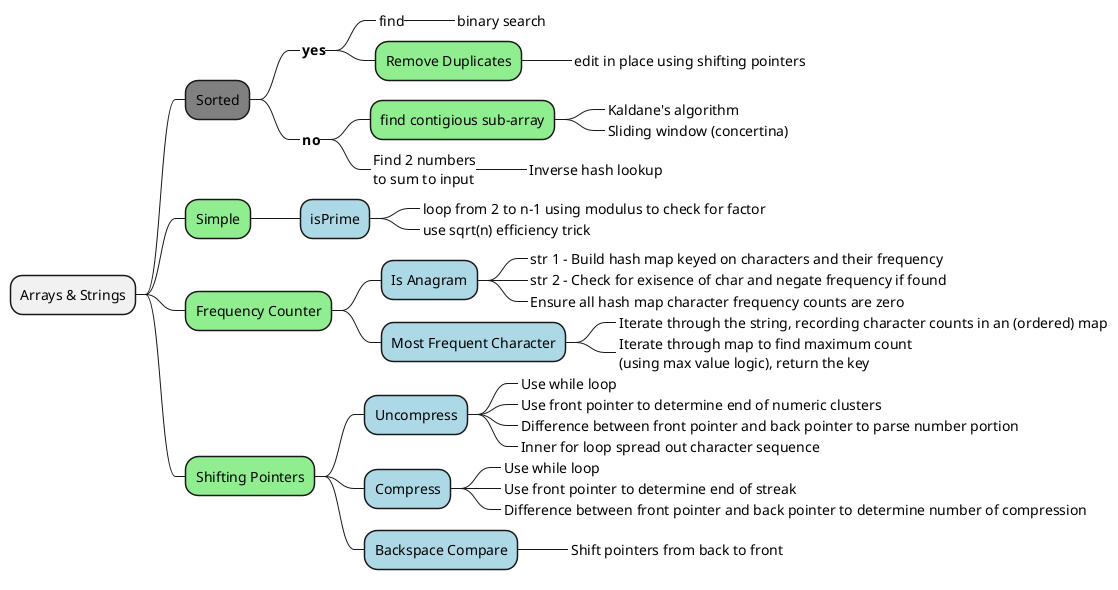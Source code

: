 @startmindmap

+ Arrays & Strings
++[#grey] Sorted
+++_ **yes**
++++_ find
+++++_ binary search
++++[#lightgreen] Remove Duplicates
+++++_ edit in place using shifting pointers
+++_ **no**
++++[#lightgreen] find contigious sub-array
+++++_ Kaldane's algorithm
+++++_ Sliding window (concertina)
++++_ Find 2 numbers\nto sum to input
+++++_ Inverse hash lookup
++[#lightgreen] Simple
+++[#lightblue] isPrime
++++_ loop from 2 to n-1 using modulus to check for factor
++++_ use sqrt(n) efficiency trick
++[#lightgreen] Frequency Counter
+++[#lightblue] Is Anagram
++++_ str 1 - Build hash map keyed on characters and their frequency
++++_ str 2 - Check for exisence of char and negate frequency if found
++++_ Ensure all hash map character frequency counts are zero
+++[#lightblue] Most Frequent Character
++++_ Iterate through the string, recording character counts in an (ordered) map
++++_ Iterate through map to find maximum count\n(using max value logic), return the key

++[#lightgreen] Shifting Pointers
+++[#lightblue] Uncompress
++++_ Use while loop
++++_ Use front pointer to determine end of numeric clusters
++++_ Difference between front pointer and back pointer to parse number portion
++++_ Inner for loop spread out character sequence
+++[#lightblue] Compress
++++_ Use while loop
++++_ Use front pointer to determine end of streak
++++_ Difference between front pointer and back pointer to determine number of compression
+++[#lightblue] Backspace Compare
++++_ Shift pointers from back to front


@endmindmap

